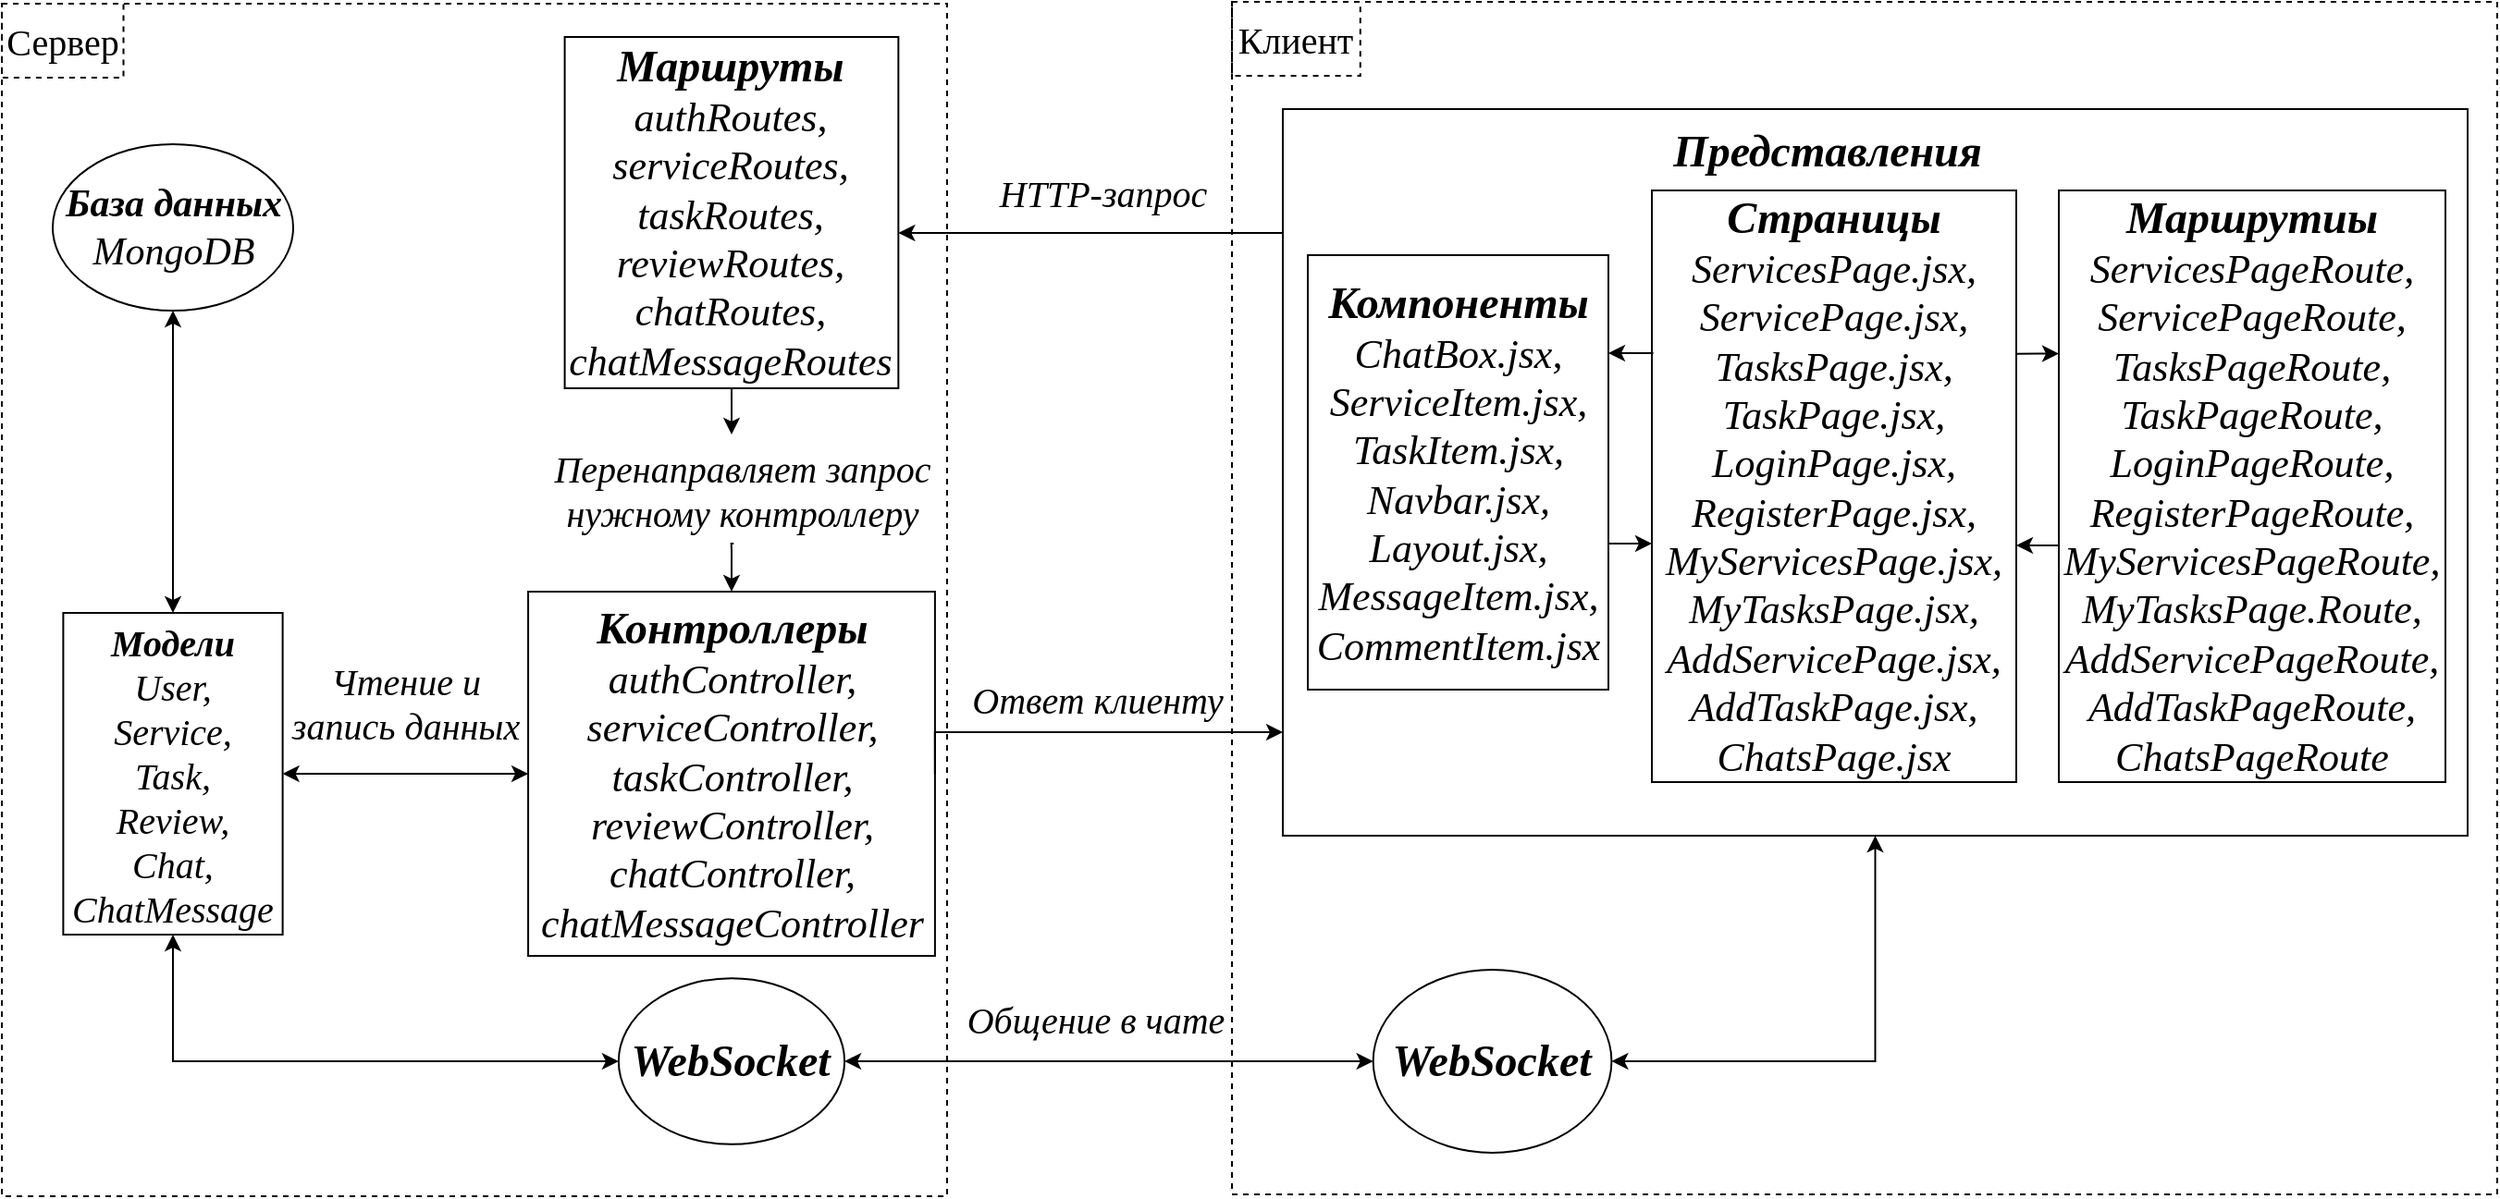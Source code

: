 <mxfile version="21.3.2" type="github">
  <diagram id="gd0Vs7x8epCB3-VAoTR1" name="Page-1">
    <mxGraphModel dx="1914" dy="1038" grid="0" gridSize="10" guides="1" tooltips="1" connect="1" arrows="1" fold="1" page="1" pageScale="1" pageWidth="1600" pageHeight="1200" math="0" shadow="0">
      <root>
        <mxCell id="0" />
        <mxCell id="1" parent="0" />
        <mxCell id="WMORNFyjioY54AyHgMPo-43" value="" style="group;fontSize=20;" parent="1" vertex="1" connectable="0">
          <mxGeometry x="827" y="209" width="684" height="645" as="geometry" />
        </mxCell>
        <mxCell id="WMORNFyjioY54AyHgMPo-44" value="" style="rounded=0;whiteSpace=wrap;html=1;dashed=1;strokeWidth=1;fontFamily=GOST type A Regular;fontSource=https%3A%2F%2Fwebfonts.pro%2Flight-fonts%2F123-gost_type_a.html;movable=1;resizable=1;rotatable=1;deletable=1;editable=1;connectable=1;" parent="WMORNFyjioY54AyHgMPo-43" vertex="1">
          <mxGeometry width="684.0" height="645" as="geometry" />
        </mxCell>
        <mxCell id="WMORNFyjioY54AyHgMPo-45" value="Клиент" style="text;html=1;strokeColor=default;fillColor=none;align=center;verticalAlign=middle;whiteSpace=wrap;rounded=0;strokeWidth=1;fontFamily=GOST type A Regular;fontSource=https%3A%2F%2Fwebfonts.pro%2Flight-fonts%2F123-gost_type_a.html;dashed=1;movable=1;resizable=1;rotatable=1;deletable=1;editable=1;connectable=1;fontSize=20;" parent="WMORNFyjioY54AyHgMPo-43" vertex="1">
          <mxGeometry width="69.391" height="40" as="geometry" />
        </mxCell>
        <mxCell id="WMORNFyjioY54AyHgMPo-46" value="&lt;span style=&quot;font-size: 24px;&quot;&gt;&lt;b style=&quot;font-size: 24px;&quot;&gt;WebSocket&lt;/b&gt;&lt;br style=&quot;font-size: 24px;&quot;&gt;&lt;/span&gt;" style="ellipse;whiteSpace=wrap;html=1;fontSize=24;fontFamily=GOST type A Regular;fontSource=https%3A%2F%2Fwebfonts.pro%2Flight-fonts%2F123-gost_type_a.html;fontStyle=2" parent="WMORNFyjioY54AyHgMPo-43" vertex="1">
          <mxGeometry x="76.33" y="523.552" width="128.87" height="98.893" as="geometry" />
        </mxCell>
        <mxCell id="WMORNFyjioY54AyHgMPo-47" value="" style="group" parent="1" vertex="1" connectable="0">
          <mxGeometry x="162" y="210" width="511" height="645" as="geometry" />
        </mxCell>
        <mxCell id="WMORNFyjioY54AyHgMPo-48" value="" style="rounded=0;whiteSpace=wrap;html=1;dashed=1;strokeWidth=1;fontFamily=GOST type A Regular;fontSource=https%3A%2F%2Fwebfonts.pro%2Flight-fonts%2F123-gost_type_a.html;movable=1;resizable=1;rotatable=1;deletable=1;editable=1;connectable=1;" parent="WMORNFyjioY54AyHgMPo-47" vertex="1">
          <mxGeometry width="511" height="645" as="geometry" />
        </mxCell>
        <mxCell id="WMORNFyjioY54AyHgMPo-49" value="Сервер" style="text;html=1;strokeColor=default;fillColor=none;align=center;verticalAlign=middle;whiteSpace=wrap;rounded=0;strokeWidth=1;fontFamily=GOST type A Regular;fontSource=https%3A%2F%2Fwebfonts.pro%2Flight-fonts%2F123-gost_type_a.html;dashed=1;movable=1;resizable=1;rotatable=1;deletable=1;editable=1;connectable=1;fontSize=20;" parent="WMORNFyjioY54AyHgMPo-47" vertex="1">
          <mxGeometry width="65.754" height="39.938" as="geometry" />
        </mxCell>
        <mxCell id="WMORNFyjioY54AyHgMPo-50" value="&lt;span style=&quot;font-size: 24px;&quot;&gt;&lt;b style=&quot;font-size: 24px;&quot;&gt;WebSocket&lt;/b&gt;&lt;br style=&quot;font-size: 24px;&quot;&gt;&lt;/span&gt;" style="ellipse;whiteSpace=wrap;html=1;fontSize=24;fontFamily=GOST type A Regular;fontSource=https%3A%2F%2Fwebfonts.pro%2Flight-fonts%2F123-gost_type_a.html;fontStyle=2;movable=1;resizable=1;rotatable=1;deletable=1;editable=1;connectable=1;" parent="WMORNFyjioY54AyHgMPo-47" vertex="1">
          <mxGeometry x="333.433" y="527.064" width="122.114" height="89.861" as="geometry" />
        </mxCell>
        <mxCell id="WMORNFyjioY54AyHgMPo-61" value="Чтение и &lt;br&gt;запись данных" style="text;html=1;align=center;verticalAlign=middle;resizable=0;points=[];autosize=1;strokeColor=none;fillColor=none;fontFamily=GOST type A Regular;fontSource=https%3A%2F%2Fwebfonts.pro%2Flight-fonts%2F123-gost_type_a.html;fontStyle=2;fontSize=20;" parent="WMORNFyjioY54AyHgMPo-47" vertex="1">
          <mxGeometry x="147.608" y="348" width="141" height="60" as="geometry" />
        </mxCell>
        <mxCell id="WMORNFyjioY54AyHgMPo-59" value="&lt;font data-font-src=&quot;https://webfonts.pro/light-fonts/123-gost_type_a.html&quot; style=&quot;font-size: 24px;&quot;&gt;&lt;font style=&quot;font-size: 24px;&quot;&gt;&lt;b style=&quot;&quot;&gt;Контроллеры&lt;/b&gt;&lt;/font&gt;&lt;br style=&quot;&quot;&gt;&lt;/font&gt;&lt;font style=&quot;font-size: 22px;&quot;&gt;&lt;font data-font-src=&quot;https://webfonts.pro/light-fonts/123-gost_type_a.html&quot; style=&quot;font-size: 22px;&quot;&gt;authController,&lt;br style=&quot;&quot;&gt;serviceController,&lt;br style=&quot;&quot;&gt;taskController,&lt;br style=&quot;&quot;&gt;reviewController,&lt;br style=&quot;&quot;&gt;chatController,&lt;br style=&quot;&quot;&gt;chatMessageController&lt;/font&gt;&lt;span style=&quot;font-size: 18px;&quot;&gt;&lt;br style=&quot;font-size: 18px;&quot;&gt;&lt;/span&gt;&lt;/font&gt;" style="rounded=0;whiteSpace=wrap;html=1;fontFamily=GOST type A Regular;fontSource=https%3A%2F%2Fwebfonts.pro%2Flight-fonts%2F123-gost_type_a.html;fontStyle=2;fontSize=18;" parent="WMORNFyjioY54AyHgMPo-47" vertex="1">
          <mxGeometry x="284.529" y="318" width="219.918" height="197" as="geometry" />
        </mxCell>
        <mxCell id="WMORNFyjioY54AyHgMPo-62" value="Перенаправляет запрос &lt;br style=&quot;font-size: 20px;&quot;&gt;нужному контроллеру" style="text;html=1;align=center;verticalAlign=middle;resizable=0;points=[];autosize=1;strokeColor=none;fillColor=none;fontSize=20;fontFamily=GOST type A Regular;fontStyle=2;fontSource=https%3A%2F%2Fwebfonts.pro%2Flight-fonts%2F123-gost_type_a.html;" parent="WMORNFyjioY54AyHgMPo-47" vertex="1">
          <mxGeometry x="288.611" y="233" width="222" height="60" as="geometry" />
        </mxCell>
        <mxCell id="WMORNFyjioY54AyHgMPo-57" style="edgeStyle=orthogonalEdgeStyle;rounded=0;orthogonalLoop=1;jettySize=auto;html=1;exitX=0.5;exitY=0;exitDx=0;exitDy=0;fontFamily=GOST type A Regular;fontSource=https%3A%2F%2Fwebfonts.pro%2Flight-fonts%2F123-gost_type_a.html;fontSize=14;startArrow=classic;startFill=1;endArrow=none;endFill=0;fontStyle=2;entryX=0.482;entryY=0.983;entryDx=0;entryDy=0;entryPerimeter=0;" parent="WMORNFyjioY54AyHgMPo-47" source="WMORNFyjioY54AyHgMPo-59" target="WMORNFyjioY54AyHgMPo-62" edge="1">
          <mxGeometry relative="1" as="geometry">
            <Array as="points">
              <mxPoint x="394.369" y="296" />
              <mxPoint x="394.369" y="296" />
            </Array>
          </mxGeometry>
        </mxCell>
        <mxCell id="WMORNFyjioY54AyHgMPo-53" value="&lt;font style=&quot;font-size: 20px;&quot;&gt;&lt;span style=&quot;font-size: 20px;&quot;&gt;&lt;b style=&quot;font-size: 20px;&quot;&gt;Модели&lt;/b&gt;&lt;/span&gt;&lt;/font&gt;&lt;br style=&quot;font-size: 20px;&quot;&gt;&lt;font style=&quot;font-size: 20px;&quot;&gt;&lt;span style=&quot;font-size: 20px;&quot;&gt;User,&lt;br style=&quot;font-size: 20px;&quot;&gt;Service,&lt;br style=&quot;font-size: 20px;&quot;&gt;Task,&lt;br style=&quot;font-size: 20px;&quot;&gt;Review,&lt;br style=&quot;font-size: 20px;&quot;&gt;Chat,&lt;br style=&quot;font-size: 20px;&quot;&gt;ChatMessage&lt;br style=&quot;font-size: 20px;&quot;&gt;&lt;/span&gt;&lt;/font&gt;" style="rounded=0;whiteSpace=wrap;html=1;fontFamily=GOST type A Regular;fontSource=https%3A%2F%2Fwebfonts.pro%2Flight-fonts%2F123-gost_type_a.html;fontStyle=2;fontSize=20;" parent="WMORNFyjioY54AyHgMPo-47" vertex="1">
          <mxGeometry x="33.193" y="329.5" width="118.607" height="174" as="geometry" />
        </mxCell>
        <mxCell id="WMORNFyjioY54AyHgMPo-52" style="edgeStyle=orthogonalEdgeStyle;rounded=0;orthogonalLoop=1;jettySize=auto;html=1;exitX=1;exitY=0.5;exitDx=0;exitDy=0;endArrow=classic;endFill=1;startArrow=classic;startFill=1;fontFamily=GOST type A Regular;fontSource=https%3A%2F%2Fwebfonts.pro%2Flight-fonts%2F123-gost_type_a.html;fontStyle=2" parent="WMORNFyjioY54AyHgMPo-47" source="WMORNFyjioY54AyHgMPo-53" target="WMORNFyjioY54AyHgMPo-59" edge="1">
          <mxGeometry relative="1" as="geometry">
            <Array as="points" />
          </mxGeometry>
        </mxCell>
        <mxCell id="WMORNFyjioY54AyHgMPo-84" style="edgeStyle=orthogonalEdgeStyle;rounded=0;orthogonalLoop=1;jettySize=auto;html=1;entryX=0.5;entryY=1;entryDx=0;entryDy=0;fontFamily=GOST type A Regular;fontSource=https%3A%2F%2Fwebfonts.pro%2Flight-fonts%2F123-gost_type_a.html;fontSize=24;startArrow=classic;startFill=1;endArrow=classic;endFill=1;" parent="WMORNFyjioY54AyHgMPo-47" source="WMORNFyjioY54AyHgMPo-50" target="WMORNFyjioY54AyHgMPo-53" edge="1">
          <mxGeometry relative="1" as="geometry" />
        </mxCell>
        <mxCell id="WMORNFyjioY54AyHgMPo-56" value="&lt;font style=&quot;font-size: 24px;&quot;&gt;&lt;b style=&quot;&quot;&gt;Маршруты&lt;/b&gt;&lt;br style=&quot;&quot;&gt;&lt;/font&gt;&lt;font style=&quot;font-size: 22px;&quot;&gt;&lt;span style=&quot;&quot;&gt;authRoutes,&lt;br&gt;serviceRoutes,&lt;br&gt;taskRoutes,&lt;br&gt;reviewRoutes,&lt;br&gt;chatRoutes,&lt;br&gt;chatMessageRoutes&lt;br&gt;&lt;/span&gt;&lt;/font&gt;" style="rounded=0;whiteSpace=wrap;html=1;fontFamily=GOST type A Regular;fontSource=https%3A%2F%2Fwebfonts.pro%2Flight-fonts%2F123-gost_type_a.html;fontStyle=2" parent="WMORNFyjioY54AyHgMPo-47" vertex="1">
          <mxGeometry x="304.297" y="18" width="180.382" height="190" as="geometry" />
        </mxCell>
        <mxCell id="WMORNFyjioY54AyHgMPo-55" style="edgeStyle=orthogonalEdgeStyle;rounded=0;orthogonalLoop=1;jettySize=auto;html=1;exitX=0.5;exitY=1;exitDx=0;exitDy=0;fontFamily=GOST type A Regular;fontSource=https%3A%2F%2Fwebfonts.pro%2Flight-fonts%2F123-gost_type_a.html;fontSize=14;startArrow=none;startFill=0;endArrow=classic;endFill=1;fontStyle=2;" parent="WMORNFyjioY54AyHgMPo-47" source="WMORNFyjioY54AyHgMPo-56" target="WMORNFyjioY54AyHgMPo-62" edge="1">
          <mxGeometry relative="1" as="geometry">
            <Array as="points">
              <mxPoint x="394.369" y="216" />
              <mxPoint x="394.369" y="216" />
            </Array>
          </mxGeometry>
        </mxCell>
        <mxCell id="WMORNFyjioY54AyHgMPo-51" value="&lt;span style=&quot;font-size: 21px;&quot;&gt;&lt;b style=&quot;font-size: 21px;&quot;&gt;База данных&lt;/b&gt;&lt;br style=&quot;font-size: 21px;&quot;&gt;MongoDB&lt;br style=&quot;font-size: 21px;&quot;&gt;&lt;/span&gt;" style="ellipse;whiteSpace=wrap;html=1;fontSize=21;fontFamily=GOST type A Regular;fontSource=https%3A%2F%2Fwebfonts.pro%2Flight-fonts%2F123-gost_type_a.html;fontStyle=2" parent="1" vertex="1">
          <mxGeometry x="189.5" y="286" width="130" height="90" as="geometry" />
        </mxCell>
        <mxCell id="WMORNFyjioY54AyHgMPo-54" style="edgeStyle=orthogonalEdgeStyle;rounded=0;orthogonalLoop=1;jettySize=auto;html=1;exitX=0.5;exitY=0;exitDx=0;exitDy=0;entryX=0.5;entryY=1;entryDx=0;entryDy=0;fontFamily=GOST type A Regular;fontSource=https%3A%2F%2Fwebfonts.pro%2Flight-fonts%2F123-gost_type_a.html;startArrow=classic;startFill=1;endArrow=classic;endFill=1;fontStyle=2" parent="1" source="WMORNFyjioY54AyHgMPo-53" target="WMORNFyjioY54AyHgMPo-51" edge="1">
          <mxGeometry relative="1" as="geometry">
            <mxPoint x="192.5" y="578" as="sourcePoint" />
            <mxPoint x="76.5" y="578" as="targetPoint" />
          </mxGeometry>
        </mxCell>
        <mxCell id="WMORNFyjioY54AyHgMPo-58" style="edgeStyle=orthogonalEdgeStyle;rounded=0;orthogonalLoop=1;jettySize=auto;html=1;exitX=1;exitY=0.5;exitDx=0;exitDy=0;fontFamily=GOST type A Regular;fontSource=https%3A%2F%2Fwebfonts.pro%2Flight-fonts%2F123-gost_type_a.html;fontSize=14;startArrow=none;startFill=0;endArrow=classic;endFill=1;fontStyle=2" parent="1" source="WMORNFyjioY54AyHgMPo-59" target="WMORNFyjioY54AyHgMPo-60" edge="1">
          <mxGeometry relative="1" as="geometry">
            <mxPoint x="875.5" y="588" as="targetPoint" />
            <Array as="points">
              <mxPoint x="747" y="604" />
              <mxPoint x="747" y="604" />
            </Array>
          </mxGeometry>
        </mxCell>
        <mxCell id="WMORNFyjioY54AyHgMPo-60" value="" style="rounded=0;whiteSpace=wrap;html=1;fontFamily=GOST type A Regular;fontSource=https%3A%2F%2Fwebfonts.pro%2Flight-fonts%2F123-gost_type_a.html;fontStyle=2" parent="1" vertex="1">
          <mxGeometry x="854.5" y="267" width="640.5" height="393" as="geometry" />
        </mxCell>
        <mxCell id="WMORNFyjioY54AyHgMPo-63" value="HTTP-запрос" style="text;html=1;align=center;verticalAlign=middle;resizable=0;points=[];autosize=1;strokeColor=none;fillColor=none;fontSize=20;fontFamily=GOST type A Regular;fontSource=https%3A%2F%2Fwebfonts.pro%2Flight-fonts%2F123-gost_type_a.html;fontStyle=2" parent="1" vertex="1">
          <mxGeometry x="692" y="294" width="130" height="36" as="geometry" />
        </mxCell>
        <mxCell id="WMORNFyjioY54AyHgMPo-64" value="Ответ клиенту" style="text;html=1;align=center;verticalAlign=middle;resizable=0;points=[];autosize=1;strokeColor=none;fillColor=none;fontSize=20;fontFamily=GOST type A Regular;fontSource=https%3A%2F%2Fwebfonts.pro%2Flight-fonts%2F123-gost_type_a.html;fontStyle=2" parent="1" vertex="1">
          <mxGeometry x="677" y="568" width="154" height="36" as="geometry" />
        </mxCell>
        <mxCell id="WMORNFyjioY54AyHgMPo-65" style="edgeStyle=orthogonalEdgeStyle;rounded=0;orthogonalLoop=1;jettySize=auto;html=1;fontFamily=GOST type A Regular;fontSource=https%3A%2F%2Fwebfonts.pro%2Flight-fonts%2F123-gost_type_a.html;fontSize=14;startArrow=classic;startFill=1;endArrow=none;endFill=0;fontStyle=2" parent="1" source="WMORNFyjioY54AyHgMPo-56" target="WMORNFyjioY54AyHgMPo-60" edge="1">
          <mxGeometry relative="1" as="geometry">
            <mxPoint x="875.5" y="337.29" as="targetPoint" />
            <mxPoint x="629.5" y="337.29" as="sourcePoint" />
            <Array as="points">
              <mxPoint x="801.5" y="334" />
              <mxPoint x="801.5" y="334" />
            </Array>
          </mxGeometry>
        </mxCell>
        <mxCell id="WMORNFyjioY54AyHgMPo-66" value="&lt;font style=&quot;font-size: 24px;&quot;&gt;&lt;font style=&quot;font-size: 24px;&quot;&gt;&lt;b style=&quot;&quot;&gt;&lt;i style=&quot;&quot;&gt;Страницы&lt;/i&gt;&lt;/b&gt;&lt;/font&gt;&lt;br style=&quot;font-style: italic;&quot;&gt;&lt;/font&gt;&lt;font style=&quot;font-style: italic; font-size: 22px;&quot;&gt;&lt;span style=&quot;&quot;&gt;ServicesPage.jsx,&lt;br&gt;ServicePage.jsx,&lt;br&gt;&lt;/span&gt;&lt;span style=&quot;&quot;&gt;TasksPage.jsx,&lt;br&gt;TaskPage.jsx,&lt;br&gt;LoginPage.jsx,&lt;br&gt;&lt;/span&gt;&lt;span style=&quot;&quot;&gt;RegisterPage.jsx,&lt;/span&gt;&lt;span style=&quot;&quot;&gt;&lt;br&gt;&lt;/span&gt;&lt;span style=&quot;&quot;&gt;MyServicesPage.jsx,&lt;br&gt;&lt;/span&gt;&lt;span style=&quot;&quot;&gt;MyTasksPage.jsx,&lt;br&gt;AddServicePage.jsx,&lt;br&gt;&lt;/span&gt;&lt;span style=&quot;&quot;&gt;AddTaskPage.jsx,&lt;br&gt;ChatsPage.jsx&lt;/span&gt;&lt;/font&gt;" style="rounded=0;whiteSpace=wrap;html=1;strokeColor=default;strokeWidth=1;fontFamily=GOST type A Regular;fontSource=https%3A%2F%2Fwebfonts.pro%2Flight-fonts%2F123-gost_type_a.html;" parent="1" vertex="1">
          <mxGeometry x="1054" y="311" width="197" height="320" as="geometry" />
        </mxCell>
        <mxCell id="WMORNFyjioY54AyHgMPo-67" value="&lt;b style=&quot;font-size: 24px; font-style: italic;&quot;&gt;Представления&lt;/b&gt;" style="text;html=1;strokeColor=none;fillColor=none;align=center;verticalAlign=middle;whiteSpace=wrap;rounded=0;strokeWidth=1;fontFamily=GOST type A Regular;fontSource=https%3A%2F%2Fwebfonts.pro%2Flight-fonts%2F123-gost_type_a.html;fontSize=24;" parent="1" vertex="1">
          <mxGeometry x="1118.5" y="275" width="60" height="30" as="geometry" />
        </mxCell>
        <mxCell id="WMORNFyjioY54AyHgMPo-68" value="&lt;font style=&quot;font-size: 22px;&quot;&gt;&lt;font style=&quot;font-size: 24px;&quot;&gt;&lt;font style=&quot;font-size: 24px;&quot;&gt;&lt;b style=&quot;&quot;&gt;&lt;i style=&quot;&quot;&gt;Компоненты&lt;/i&gt;&lt;/b&gt;&lt;/font&gt;&lt;br style=&quot;font-style: italic;&quot;&gt;&lt;/font&gt;&lt;font style=&quot;font-style: italic; font-size: 22px;&quot;&gt;ChatBox.jsx,&lt;br&gt;ServiceItem.jsx,&lt;br&gt;TaskItem.jsx,&lt;br&gt;Navbar.jsx,&lt;br&gt;Layout.jsx,&lt;br&gt;MessageItem.jsx,&lt;br&gt;CommentItem.jsx&lt;/font&gt;&lt;/font&gt;" style="rounded=0;whiteSpace=wrap;html=1;strokeColor=default;strokeWidth=1;fontFamily=GOST type A Regular;fontSource=https%3A%2F%2Fwebfonts.pro%2Flight-fonts%2F123-gost_type_a.html;" parent="1" vertex="1">
          <mxGeometry x="868" y="346" width="162.5" height="235" as="geometry" />
        </mxCell>
        <mxCell id="WMORNFyjioY54AyHgMPo-69" value="&lt;font size=&quot;1&quot;&gt;&lt;b style=&quot;&quot;&gt;&lt;i style=&quot;font-size: 24px;&quot;&gt;Маршрутиы&lt;/i&gt;&lt;/b&gt;&lt;/font&gt;&lt;br style=&quot;font-style: italic; font-size: 18px;&quot;&gt;&lt;font style=&quot;font-style: italic; font-size: 22px;&quot;&gt;&lt;span style=&quot;&quot;&gt;ServicesPage&lt;/span&gt;&lt;span style=&quot;&quot;&gt;Route&lt;/span&gt;&lt;span style=&quot;&quot;&gt;,&lt;br&gt;ServicePage&lt;/span&gt;&lt;span style=&quot;&quot;&gt;Route&lt;/span&gt;&lt;span style=&quot;&quot;&gt;,&lt;br&gt;&lt;/span&gt;&lt;span style=&quot;&quot;&gt;TasksPage&lt;/span&gt;&lt;span style=&quot;&quot;&gt;Route&lt;/span&gt;&lt;span style=&quot;&quot;&gt;,&lt;br&gt;TaskPage&lt;/span&gt;&lt;span style=&quot;&quot;&gt;Route&lt;/span&gt;&lt;span style=&quot;&quot;&gt;,&lt;br&gt;LoginPage&lt;/span&gt;&lt;span style=&quot;&quot;&gt;Route&lt;/span&gt;&lt;span style=&quot;&quot;&gt;,&lt;br&gt;&lt;/span&gt;&lt;span style=&quot;&quot;&gt;RegisterPage&lt;/span&gt;&lt;span style=&quot;&quot;&gt;Route&lt;/span&gt;&lt;span style=&quot;&quot;&gt;,&lt;/span&gt;&lt;span style=&quot;&quot;&gt;&lt;br&gt;&lt;/span&gt;&lt;span style=&quot;&quot;&gt;MyServicesPage&lt;/span&gt;&lt;span style=&quot;&quot;&gt;Route,&lt;/span&gt;&lt;span style=&quot;&quot;&gt;&lt;br&gt;&lt;/span&gt;&lt;span style=&quot;&quot;&gt;MyTasksPage.&lt;/span&gt;&lt;span style=&quot;&quot;&gt;Route&lt;/span&gt;&lt;span style=&quot;&quot;&gt;,&lt;br&gt;AddServicePage&lt;/span&gt;&lt;span style=&quot;&quot;&gt;Route&lt;/span&gt;&lt;span style=&quot;&quot;&gt;,&lt;br&gt;&lt;/span&gt;&lt;span style=&quot;&quot;&gt;AddTaskPage&lt;/span&gt;&lt;span style=&quot;&quot;&gt;Route,&lt;/span&gt;&lt;span style=&quot;&quot;&gt;&lt;br&gt;ChatsPageRoute&lt;/span&gt;&lt;br&gt;&lt;/font&gt;" style="rounded=0;whiteSpace=wrap;html=1;strokeColor=default;strokeWidth=1;fontFamily=GOST type A Regular;fontSource=https%3A%2F%2Fwebfonts.pro%2Flight-fonts%2F123-gost_type_a.html;" parent="1" vertex="1">
          <mxGeometry x="1274" y="311" width="209" height="320" as="geometry" />
        </mxCell>
        <mxCell id="WMORNFyjioY54AyHgMPo-70" style="edgeStyle=orthogonalEdgeStyle;rounded=0;orthogonalLoop=1;jettySize=auto;html=1;fontFamily=GOST type A Regular;fontSource=https%3A%2F%2Fwebfonts.pro%2Flight-fonts%2F123-gost_type_a.html;fontSize=14;startArrow=classic;startFill=1;endArrow=none;endFill=0;fontStyle=2;entryX=0.004;entryY=0.275;entryDx=0;entryDy=0;entryPerimeter=0;" parent="1" source="WMORNFyjioY54AyHgMPo-68" target="WMORNFyjioY54AyHgMPo-66" edge="1">
          <mxGeometry relative="1" as="geometry">
            <mxPoint x="1238.5" y="421.004" as="targetPoint" />
            <mxPoint x="992.5" y="421.0" as="sourcePoint" />
            <Array as="points">
              <mxPoint x="1043" y="399" />
              <mxPoint x="1043" y="399" />
            </Array>
          </mxGeometry>
        </mxCell>
        <mxCell id="WMORNFyjioY54AyHgMPo-71" style="edgeStyle=orthogonalEdgeStyle;rounded=0;orthogonalLoop=1;jettySize=auto;html=1;fontFamily=GOST type A Regular;fontSource=https%3A%2F%2Fwebfonts.pro%2Flight-fonts%2F123-gost_type_a.html;fontSize=14;startArrow=none;startFill=0;endArrow=classic;endFill=1;fontStyle=2;" parent="1" source="WMORNFyjioY54AyHgMPo-68" target="WMORNFyjioY54AyHgMPo-66" edge="1">
          <mxGeometry relative="1" as="geometry">
            <mxPoint x="1075.42" y="500" as="targetPoint" />
            <mxPoint x="992.5" y="500.37" as="sourcePoint" />
            <Array as="points">
              <mxPoint x="1040" y="502" />
              <mxPoint x="1040" y="502" />
            </Array>
          </mxGeometry>
        </mxCell>
        <mxCell id="WMORNFyjioY54AyHgMPo-72" style="edgeStyle=orthogonalEdgeStyle;rounded=0;orthogonalLoop=1;jettySize=auto;html=1;fontFamily=GOST type A Regular;fontSource=https%3A%2F%2Fwebfonts.pro%2Flight-fonts%2F123-gost_type_a.html;fontSize=14;startArrow=none;startFill=0;endArrow=classic;endFill=1;fontStyle=2;exitX=1;exitY=0.276;exitDx=0;exitDy=0;exitPerimeter=0;" parent="1" source="WMORNFyjioY54AyHgMPo-66" target="WMORNFyjioY54AyHgMPo-69" edge="1">
          <mxGeometry relative="1" as="geometry">
            <mxPoint x="1086.5" y="510" as="targetPoint" />
            <mxPoint x="1002.5" y="510" as="sourcePoint" />
            <Array as="points">
              <mxPoint x="1263" y="399" />
              <mxPoint x="1263" y="399" />
            </Array>
          </mxGeometry>
        </mxCell>
        <mxCell id="WMORNFyjioY54AyHgMPo-73" style="edgeStyle=orthogonalEdgeStyle;rounded=0;orthogonalLoop=1;jettySize=auto;html=1;fontFamily=GOST type A Regular;fontSource=https%3A%2F%2Fwebfonts.pro%2Flight-fonts%2F123-gost_type_a.html;fontSize=14;startArrow=none;startFill=0;endArrow=classic;endFill=1;fontStyle=2;" parent="1" source="WMORNFyjioY54AyHgMPo-69" target="WMORNFyjioY54AyHgMPo-66" edge="1">
          <mxGeometry relative="1" as="geometry">
            <mxPoint x="1086.5" y="510" as="targetPoint" />
            <mxPoint x="1002.5" y="510" as="sourcePoint" />
            <Array as="points">
              <mxPoint x="1270" y="503" />
              <mxPoint x="1270" y="503" />
            </Array>
          </mxGeometry>
        </mxCell>
        <mxCell id="WMORNFyjioY54AyHgMPo-74" style="edgeStyle=orthogonalEdgeStyle;rounded=0;orthogonalLoop=1;jettySize=auto;html=1;fontFamily=GOST type A Regular;fontSource=https%3A%2F%2Fwebfonts.pro%2Flight-fonts%2F123-gost_type_a.html;startArrow=classic;startFill=1;endArrow=classic;endFill=1;exitX=1;exitY=0.5;exitDx=0;exitDy=0;" parent="1" source="WMORNFyjioY54AyHgMPo-46" target="WMORNFyjioY54AyHgMPo-60" edge="1">
          <mxGeometry relative="1" as="geometry" />
        </mxCell>
        <mxCell id="WMORNFyjioY54AyHgMPo-75" style="edgeStyle=orthogonalEdgeStyle;rounded=0;orthogonalLoop=1;jettySize=auto;html=1;entryX=1;entryY=0.5;entryDx=0;entryDy=0;fontFamily=GOST type A Regular;fontSource=https%3A%2F%2Fwebfonts.pro%2Flight-fonts%2F123-gost_type_a.html;startArrow=classic;startFill=1;endArrow=classic;endFill=1;fontStyle=2" parent="1" source="WMORNFyjioY54AyHgMPo-46" target="WMORNFyjioY54AyHgMPo-50" edge="1">
          <mxGeometry relative="1" as="geometry">
            <mxPoint x="204.5" y="594" as="sourcePoint" />
            <mxPoint x="99.5" y="594" as="targetPoint" />
          </mxGeometry>
        </mxCell>
        <mxCell id="WMORNFyjioY54AyHgMPo-76" value="Общение в чате" style="text;html=1;align=center;verticalAlign=middle;resizable=0;points=[];autosize=1;strokeColor=none;fillColor=none;fontSize=20;fontFamily=GOST type A Regular;fontSource=https%3A%2F%2Fwebfonts.pro%2Flight-fonts%2F123-gost_type_a.html;fontStyle=2" parent="1" vertex="1">
          <mxGeometry x="674" y="741" width="157" height="36" as="geometry" />
        </mxCell>
      </root>
    </mxGraphModel>
  </diagram>
</mxfile>
